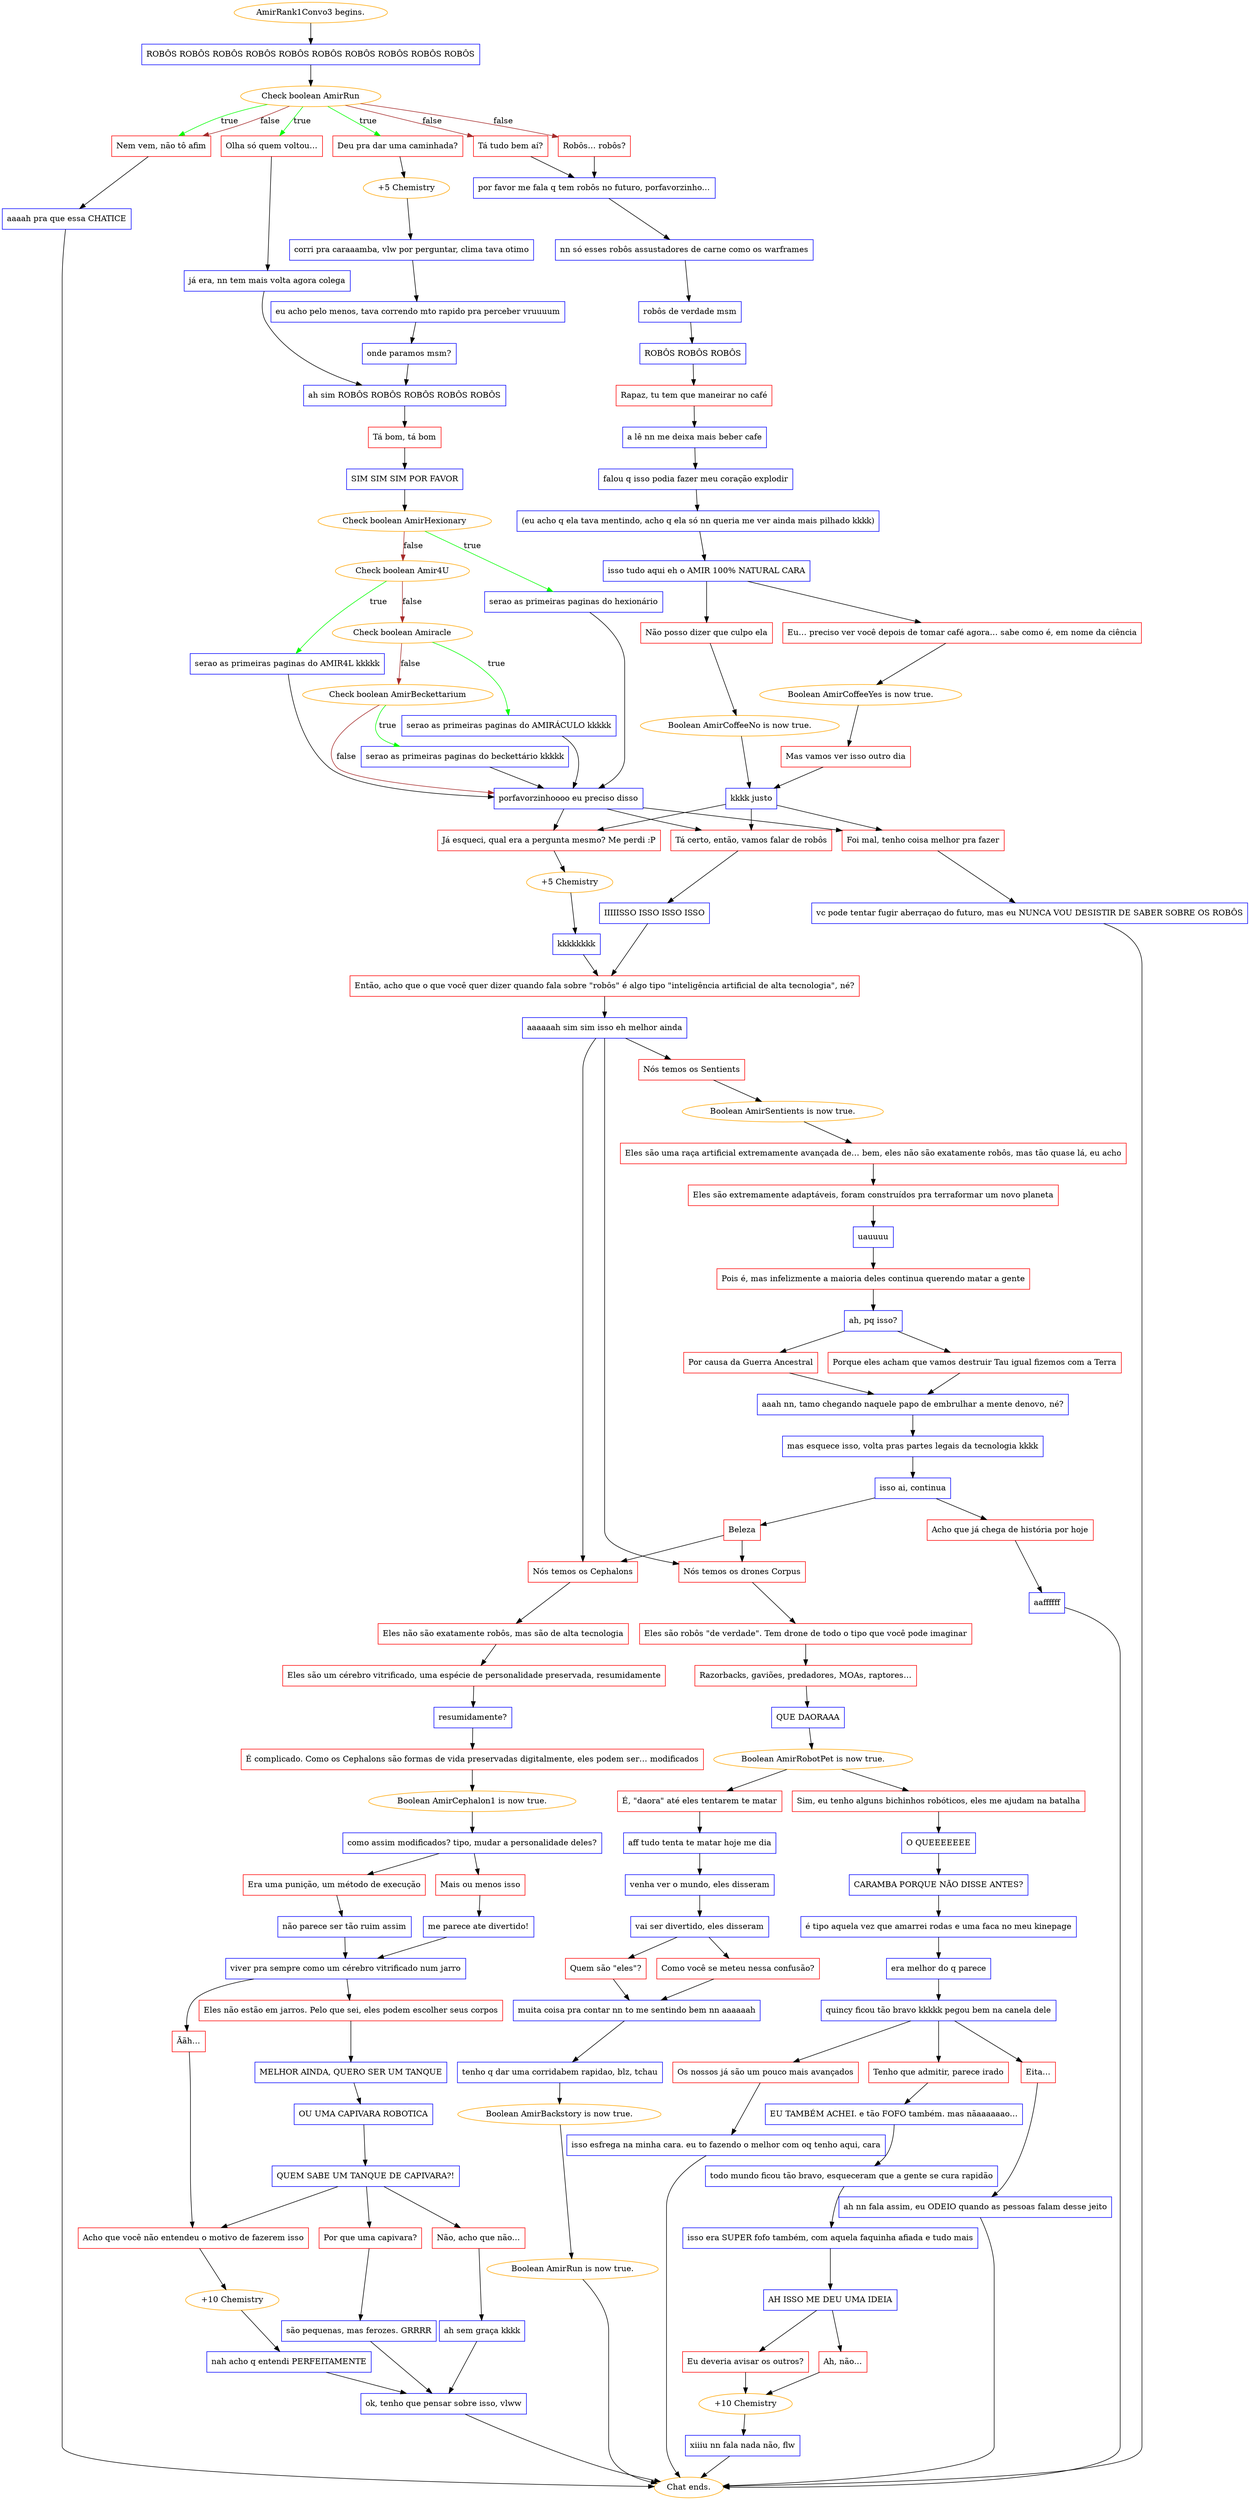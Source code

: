 digraph {
	"AmirRank1Convo3 begins." [color=orange];
		"AmirRank1Convo3 begins." -> j4229132458;
	j4229132458 [label="ROBÔS ROBÔS ROBÔS ROBÔS ROBÔS ROBÔS ROBÔS ROBÔS ROBÔS ROBÔS",shape=box,color=blue];
		j4229132458 -> j3723098967;
	j3723098967 [label="Check boolean AmirRun",color=orange];
		j3723098967 -> j1360555165 [label=true,color=green];
		j3723098967 -> j3296244560 [label=true,color=green];
		j3723098967 -> j1161351654 [label=true,color=green];
		j3723098967 -> j1156461070 [label=false,color=brown];
		j3723098967 -> j2945888760 [label=false,color=brown];
		j3723098967 -> j1161351654 [label=false,color=brown];
	j1360555165 [label="Deu pra dar uma caminhada?",shape=box,color=red];
		j1360555165 -> j3408589045;
	j3296244560 [label="Olha só quem voltou…",shape=box,color=red];
		j3296244560 -> j4092850383;
	j1161351654 [label="Nem vem, não tô afim",shape=box,color=red];
		j1161351654 -> j2072315318;
	j1156461070 [label="Tá tudo bem aí?",shape=box,color=red];
		j1156461070 -> j3057611453;
	j2945888760 [label="Robôs… robôs?",shape=box,color=red];
		j2945888760 -> j3057611453;
	j3408589045 [label="+5 Chemistry",color=orange];
		j3408589045 -> j3619685100;
	j4092850383 [label="já era, nn tem mais volta agora colega",shape=box,color=blue];
		j4092850383 -> j1093094959;
	j2072315318 [label="aaaah pra que essa CHATICE",shape=box,color=blue];
		j2072315318 -> "Chat ends.";
	j3057611453 [label="por favor me fala q tem robôs no futuro, porfavorzinho…",shape=box,color=blue];
		j3057611453 -> j1994187502;
	j3619685100 [label="corri pra caraaamba, vlw por perguntar, clima tava otimo",shape=box,color=blue];
		j3619685100 -> j1029968736;
	j1093094959 [label="ah sim ROBÔS ROBÔS ROBÔS ROBÔS ROBÔS",shape=box,color=blue];
		j1093094959 -> j1208218207;
	"Chat ends." [color=orange];
	j1994187502 [label="nn só esses robôs assustadores de carne como os warframes",shape=box,color=blue];
		j1994187502 -> j2929963697;
	j1029968736 [label="eu acho pelo menos, tava correndo mto rapido pra perceber vruuuum",shape=box,color=blue];
		j1029968736 -> j3717184309;
	j1208218207 [label="Tá bom, tá bom",shape=box,color=red];
		j1208218207 -> j3599670003;
	j2929963697 [label="robôs de verdade msm",shape=box,color=blue];
		j2929963697 -> j531855163;
	j3717184309 [label="onde paramos msm?",shape=box,color=blue];
		j3717184309 -> j1093094959;
	j3599670003 [label="SIM SIM SIM POR FAVOR",shape=box,color=blue];
		j3599670003 -> j2321646715;
	j531855163 [label="ROBÔS ROBÔS ROBÔS",shape=box,color=blue];
		j531855163 -> j4190068916;
	j2321646715 [label="Check boolean AmirHexionary",color=orange];
		j2321646715 -> j3961403502 [label=true,color=green];
		j2321646715 -> j199181242 [label=false,color=brown];
	j4190068916 [label="Rapaz, tu tem que maneirar no café",shape=box,color=red];
		j4190068916 -> j2925617308;
	j3961403502 [label="serao as primeiras paginas do hexionário",shape=box,color=blue];
		j3961403502 -> j4209041277;
	j199181242 [label="Check boolean Amir4U",color=orange];
		j199181242 -> j3147000493 [label=true,color=green];
		j199181242 -> j2111638808 [label=false,color=brown];
	j2925617308 [label="a lê nn me deixa mais beber cafe",shape=box,color=blue];
		j2925617308 -> j2154449493;
	j4209041277 [label="porfavorzinhoooo eu preciso disso",shape=box,color=blue];
		j4209041277 -> j3173756999;
		j4209041277 -> j3691309522;
		j4209041277 -> j4135000174;
	j3147000493 [label="serao as primeiras paginas do AMIR4L kkkkk",shape=box,color=blue];
		j3147000493 -> j4209041277;
	j2111638808 [label="Check boolean Amiracle",color=orange];
		j2111638808 -> j4085438695 [label=true,color=green];
		j2111638808 -> j2552681849 [label=false,color=brown];
	j2154449493 [label="falou q isso podia fazer meu coração explodir",shape=box,color=blue];
		j2154449493 -> j425248922;
	j3173756999 [label="Já esqueci, qual era a pergunta mesmo? Me perdi :P",shape=box,color=red];
		j3173756999 -> j2899423614;
	j3691309522 [label="Tá certo, então, vamos falar de robôs",shape=box,color=red];
		j3691309522 -> j3807826031;
	j4135000174 [label="Foi mal, tenho coisa melhor pra fazer",shape=box,color=red];
		j4135000174 -> j4215586482;
	j4085438695 [label="serao as primeiras paginas do AMIRÁCULO kkkkk",shape=box,color=blue];
		j4085438695 -> j4209041277;
	j2552681849 [label="Check boolean AmirBeckettarium",color=orange];
		j2552681849 -> j1762632788 [label=true,color=green];
		j2552681849 -> j4209041277 [label=false,color=brown];
	j425248922 [label="(eu acho q ela tava mentindo, acho q ela só nn queria me ver ainda mais pilhado kkkk)",shape=box,color=blue];
		j425248922 -> j192539171;
	j2899423614 [label="+5 Chemistry",color=orange];
		j2899423614 -> j2195958633;
	j3807826031 [label="IIIIISSO ISSO ISSO ISSO",shape=box,color=blue];
		j3807826031 -> j3414435629;
	j4215586482 [label="vc pode tentar fugir aberraçao do futuro, mas eu NUNCA VOU DESISTIR DE SABER SOBRE OS ROBÔS",shape=box,color=blue];
		j4215586482 -> "Chat ends.";
	j1762632788 [label="serao as primeiras paginas do beckettário kkkkk",shape=box,color=blue];
		j1762632788 -> j4209041277;
	j192539171 [label="isso tudo aqui eh o AMIR 100% NATURAL CARA",shape=box,color=blue];
		j192539171 -> j137768491;
		j192539171 -> j3047692887;
	j2195958633 [label="kkkkkkkk",shape=box,color=blue];
		j2195958633 -> j3414435629;
	j3414435629 [label="Então, acho que o que você quer dizer quando fala sobre \"robôs\" é algo tipo \"inteligência artificial de alta tecnologia\", né?",shape=box,color=red];
		j3414435629 -> j1173494919;
	j137768491 [label="Eu… preciso ver você depois de tomar café agora… sabe como é, em nome da ciência",shape=box,color=red];
		j137768491 -> j814532613;
	j3047692887 [label="Não posso dizer que culpo ela",shape=box,color=red];
		j3047692887 -> j1995939468;
	j1173494919 [label="aaaaaah sim sim isso eh melhor ainda",shape=box,color=blue];
		j1173494919 -> j3114380839;
		j1173494919 -> j1422638355;
		j1173494919 -> j474849179;
	j814532613 [label="Boolean AmirCoffeeYes is now true.",color=orange];
		j814532613 -> j4257087127;
	j1995939468 [label="Boolean AmirCoffeeNo is now true.",color=orange];
		j1995939468 -> j2151181398;
	j3114380839 [label="Nós temos os Sentients",shape=box,color=red];
		j3114380839 -> j956176166;
	j1422638355 [label="Nós temos os Cephalons",shape=box,color=red];
		j1422638355 -> j1023037750;
	j474849179 [label="Nós temos os drones Corpus",shape=box,color=red];
		j474849179 -> j1226770806;
	j4257087127 [label="Mas vamos ver isso outro dia",shape=box,color=red];
		j4257087127 -> j2151181398;
	j2151181398 [label="kkkk justo",shape=box,color=blue];
		j2151181398 -> j3173756999;
		j2151181398 -> j3691309522;
		j2151181398 -> j4135000174;
	j956176166 [label="Boolean AmirSentients is now true.",color=orange];
		j956176166 -> j3169273897;
	j1023037750 [label="Eles não são exatamente robôs, mas são de alta tecnologia",shape=box,color=red];
		j1023037750 -> j291303570;
	j1226770806 [label="Eles são robôs \"de verdade\". Tem drone de todo o tipo que você pode imaginar",shape=box,color=red];
		j1226770806 -> j3642648576;
	j3169273897 [label="Eles são uma raça artificial extremamente avançada de… bem, eles não são exatamente robôs, mas tão quase lá, eu acho",shape=box,color=red];
		j3169273897 -> j3373333363;
	j291303570 [label="Eles são um cérebro vitrificado, uma espécie de personalidade preservada, resumidamente",shape=box,color=red];
		j291303570 -> j2933045217;
	j3642648576 [label="Razorbacks, gaviões, predadores, MOAs, raptores…",shape=box,color=red];
		j3642648576 -> j2890999188;
	j3373333363 [label="Eles são extremamente adaptáveis, foram construídos pra terraformar um novo planeta",shape=box,color=red];
		j3373333363 -> j4125047178;
	j2933045217 [label="resumidamente?",shape=box,color=blue];
		j2933045217 -> j3796867505;
	j2890999188 [label="QUE DAORAAA",shape=box,color=blue];
		j2890999188 -> j1730864607;
	j4125047178 [label="uauuuu",shape=box,color=blue];
		j4125047178 -> j629245768;
	j3796867505 [label="É complicado. Como os Cephalons são formas de vida preservadas digitalmente, eles podem ser… modificados",shape=box,color=red];
		j3796867505 -> j2460636479;
	j1730864607 [label="Boolean AmirRobotPet is now true.",color=orange];
		j1730864607 -> j2285354279;
		j1730864607 -> j3458558965;
	j629245768 [label="Pois é, mas infelizmente a maioria deles continua querendo matar a gente",shape=box,color=red];
		j629245768 -> j1594490398;
	j2460636479 [label="Boolean AmirCephalon1 is now true.",color=orange];
		j2460636479 -> j1190277127;
	j2285354279 [label="Sim, eu tenho alguns bichinhos robóticos, eles me ajudam na batalha",shape=box,color=red];
		j2285354279 -> j2011766552;
	j3458558965 [label="É, \"daora\" até eles tentarem te matar",shape=box,color=red];
		j3458558965 -> j2409180716;
	j1594490398 [label="ah, pq isso?",shape=box,color=blue];
		j1594490398 -> j3017095157;
		j1594490398 -> j2039978169;
	j1190277127 [label="como assim modificados? tipo, mudar a personalidade deles?",shape=box,color=blue];
		j1190277127 -> j1676485485;
		j1190277127 -> j2844376616;
	j2011766552 [label="O QUEEEEEEE",shape=box,color=blue];
		j2011766552 -> j506372388;
	j2409180716 [label="aff tudo tenta te matar hoje me dia",shape=box,color=blue];
		j2409180716 -> j4268891671;
	j3017095157 [label="Porque eles acham que vamos destruir Tau igual fizemos com a Terra",shape=box,color=red];
		j3017095157 -> j3194985845;
	j2039978169 [label="Por causa da Guerra Ancestral",shape=box,color=red];
		j2039978169 -> j3194985845;
	j1676485485 [label="Mais ou menos isso",shape=box,color=red];
		j1676485485 -> j3184673661;
	j2844376616 [label="Era uma punição, um método de execução",shape=box,color=red];
		j2844376616 -> j1018694547;
	j506372388 [label="CARAMBA PORQUE NÃO DISSE ANTES?",shape=box,color=blue];
		j506372388 -> j73200252;
	j4268891671 [label="venha ver o mundo, eles disseram",shape=box,color=blue];
		j4268891671 -> j3953067316;
	j3194985845 [label="aaah nn, tamo chegando naquele papo de embrulhar a mente denovo, né?",shape=box,color=blue];
		j3194985845 -> j1778732175;
	j3184673661 [label="me parece ate divertido!",shape=box,color=blue];
		j3184673661 -> j2942751828;
	j1018694547 [label="não parece ser tão ruim assim",shape=box,color=blue];
		j1018694547 -> j2942751828;
	j73200252 [label="é tipo aquela vez que amarrei rodas e uma faca no meu kinepage",shape=box,color=blue];
		j73200252 -> j3474871550;
	j3953067316 [label="vai ser divertido, eles disseram",shape=box,color=blue];
		j3953067316 -> j1559706774;
		j3953067316 -> j1700173203;
	j1778732175 [label="mas esquece isso, volta pras partes legais da tecnologia kkkk",shape=box,color=blue];
		j1778732175 -> j3397900310;
	j2942751828 [label="viver pra sempre como um cérebro vitrificado num jarro",shape=box,color=blue];
		j2942751828 -> j3653868758;
		j2942751828 -> j1495408987;
	j3474871550 [label="era melhor do q parece",shape=box,color=blue];
		j3474871550 -> j1537012746;
	j1559706774 [label="Como você se meteu nessa confusão?",shape=box,color=red];
		j1559706774 -> j423758035;
	j1700173203 [label="Quem são \"eles\"?",shape=box,color=red];
		j1700173203 -> j423758035;
	j3397900310 [label="isso ai, continua",shape=box,color=blue];
		j3397900310 -> j1846972260;
		j3397900310 -> j3866800546;
	j3653868758 [label="Eles não estão em jarros. Pelo que sei, eles podem escolher seus corpos",shape=box,color=red];
		j3653868758 -> j1935829814;
	j1495408987 [label="Ããh…",shape=box,color=red];
		j1495408987 -> j1713330227;
	j1537012746 [label="quincy ficou tão bravo kkkkk pegou bem na canela dele",shape=box,color=blue];
		j1537012746 -> j844946709;
		j1537012746 -> j4073136;
		j1537012746 -> j855923991;
	j423758035 [label="muita coisa pra contar nn to me sentindo bem nn aaaaaah",shape=box,color=blue];
		j423758035 -> j4146947804;
	j1846972260 [label="Beleza",shape=box,color=red];
		j1846972260 -> j1422638355;
		j1846972260 -> j474849179;
	j3866800546 [label="Acho que já chega de história por hoje",shape=box,color=red];
		j3866800546 -> j4059856610;
	j1935829814 [label="MELHOR AINDA, QUERO SER UM TANQUE",shape=box,color=blue];
		j1935829814 -> j712201609;
	j1713330227 [label="Acho que você não entendeu o motivo de fazerem isso",shape=box,color=red];
		j1713330227 -> j1707036726;
	j844946709 [label="Tenho que admitir, parece irado",shape=box,color=red];
		j844946709 -> j3438241771;
	j4073136 [label="Os nossos já são um pouco mais avançados",shape=box,color=red];
		j4073136 -> j543671766;
	j855923991 [label="Eita…",shape=box,color=red];
		j855923991 -> j16328333;
	j4146947804 [label="tenho q dar uma corridabem rapidao, blz, tchau",shape=box,color=blue];
		j4146947804 -> j2767294809;
	j4059856610 [label="aaffffff",shape=box,color=blue];
		j4059856610 -> "Chat ends.";
	j712201609 [label="OU UMA CAPIVARA ROBOTICA",shape=box,color=blue];
		j712201609 -> j2441705280;
	j1707036726 [label="+10 Chemistry",color=orange];
		j1707036726 -> j371717751;
	j3438241771 [label="EU TAMBÉM ACHEI. e tão FOFO também. mas nãaaaaaao…",shape=box,color=blue];
		j3438241771 -> j1714376050;
	j543671766 [label="isso esfrega na minha cara. eu to fazendo o melhor com oq tenho aqui, cara",shape=box,color=blue];
		j543671766 -> "Chat ends.";
	j16328333 [label="ah nn fala assim, eu ODEIO quando as pessoas falam desse jeito",shape=box,color=blue];
		j16328333 -> "Chat ends.";
	j2767294809 [label="Boolean AmirBackstory is now true.",color=orange];
		j2767294809 -> j1426220801;
	j2441705280 [label="QUEM SABE UM TANQUE DE CAPIVARA?!",shape=box,color=blue];
		j2441705280 -> j2592536536;
		j2441705280 -> j2969105131;
		j2441705280 -> j1713330227;
	j371717751 [label="nah acho q entendi PERFEITAMENTE",shape=box,color=blue];
		j371717751 -> j1863422963;
	j1714376050 [label="todo mundo ficou tão bravo, esqueceram que a gente se cura rapidão",shape=box,color=blue];
		j1714376050 -> j2413848078;
	j1426220801 [label="Boolean AmirRun is now true.",color=orange];
		j1426220801 -> "Chat ends.";
	j2592536536 [label="Por que uma capivara?",shape=box,color=red];
		j2592536536 -> j2024795094;
	j2969105131 [label="Não, acho que não…",shape=box,color=red];
		j2969105131 -> j2831560794;
	j1863422963 [label="ok, tenho que pensar sobre isso, vlww",shape=box,color=blue];
		j1863422963 -> "Chat ends.";
	j2413848078 [label="isso era SUPER fofo também, com aquela faquinha afiada e tudo mais",shape=box,color=blue];
		j2413848078 -> j2570579473;
	j2024795094 [label="são pequenas, mas ferozes. GRRRR",shape=box,color=blue];
		j2024795094 -> j1863422963;
	j2831560794 [label="ah sem graça kkkk",shape=box,color=blue];
		j2831560794 -> j1863422963;
	j2570579473 [label="AH ISSO ME DEU UMA IDEIA",shape=box,color=blue];
		j2570579473 -> j2742144508;
		j2570579473 -> j3785884810;
	j2742144508 [label="Eu deveria avisar os outros?",shape=box,color=red];
		j2742144508 -> j3883576828;
	j3785884810 [label="Ah, não…",shape=box,color=red];
		j3785884810 -> j3883576828;
	j3883576828 [label="+10 Chemistry",color=orange];
		j3883576828 -> j1960822482;
	j1960822482 [label="xiiiu nn fala nada não, flw",shape=box,color=blue];
		j1960822482 -> "Chat ends.";
}